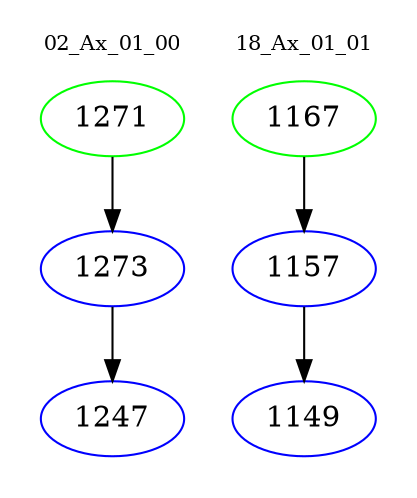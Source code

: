 digraph{
subgraph cluster_0 {
color = white
label = "02_Ax_01_00";
fontsize=10;
T0_1271 [label="1271", color="green"]
T0_1271 -> T0_1273 [color="black"]
T0_1273 [label="1273", color="blue"]
T0_1273 -> T0_1247 [color="black"]
T0_1247 [label="1247", color="blue"]
}
subgraph cluster_1 {
color = white
label = "18_Ax_01_01";
fontsize=10;
T1_1167 [label="1167", color="green"]
T1_1167 -> T1_1157 [color="black"]
T1_1157 [label="1157", color="blue"]
T1_1157 -> T1_1149 [color="black"]
T1_1149 [label="1149", color="blue"]
}
}
